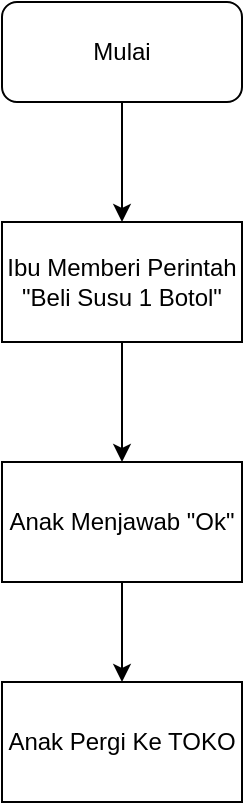 <mxfile version="18.1.1" type="github">
  <diagram id="C5RBs43oDa-KdzZeNtuy" name="Page-1">
    <mxGraphModel dx="868" dy="482" grid="1" gridSize="10" guides="1" tooltips="1" connect="1" arrows="1" fold="1" page="1" pageScale="1" pageWidth="827" pageHeight="1169" math="0" shadow="0">
      <root>
        <mxCell id="WIyWlLk6GJQsqaUBKTNV-0" />
        <mxCell id="WIyWlLk6GJQsqaUBKTNV-1" parent="WIyWlLk6GJQsqaUBKTNV-0" />
        <mxCell id="HpINZ7x4jDmkGGu_iMGk-4" value="" style="edgeStyle=orthogonalEdgeStyle;rounded=0;orthogonalLoop=1;jettySize=auto;html=1;" edge="1" parent="WIyWlLk6GJQsqaUBKTNV-1" source="HpINZ7x4jDmkGGu_iMGk-0" target="HpINZ7x4jDmkGGu_iMGk-1">
          <mxGeometry relative="1" as="geometry" />
        </mxCell>
        <mxCell id="HpINZ7x4jDmkGGu_iMGk-0" value="Mulai" style="rounded=1;whiteSpace=wrap;html=1;" vertex="1" parent="WIyWlLk6GJQsqaUBKTNV-1">
          <mxGeometry x="220" y="70" width="120" height="50" as="geometry" />
        </mxCell>
        <mxCell id="HpINZ7x4jDmkGGu_iMGk-5" value="" style="edgeStyle=orthogonalEdgeStyle;rounded=0;orthogonalLoop=1;jettySize=auto;html=1;" edge="1" parent="WIyWlLk6GJQsqaUBKTNV-1" source="HpINZ7x4jDmkGGu_iMGk-1" target="HpINZ7x4jDmkGGu_iMGk-2">
          <mxGeometry relative="1" as="geometry" />
        </mxCell>
        <mxCell id="HpINZ7x4jDmkGGu_iMGk-1" value="Ibu Memberi Perintah &quot;Beli Susu 1 Botol&quot;" style="rounded=0;whiteSpace=wrap;html=1;" vertex="1" parent="WIyWlLk6GJQsqaUBKTNV-1">
          <mxGeometry x="220" y="180" width="120" height="60" as="geometry" />
        </mxCell>
        <mxCell id="HpINZ7x4jDmkGGu_iMGk-6" value="" style="edgeStyle=orthogonalEdgeStyle;rounded=0;orthogonalLoop=1;jettySize=auto;html=1;" edge="1" parent="WIyWlLk6GJQsqaUBKTNV-1" source="HpINZ7x4jDmkGGu_iMGk-2" target="HpINZ7x4jDmkGGu_iMGk-3">
          <mxGeometry relative="1" as="geometry" />
        </mxCell>
        <mxCell id="HpINZ7x4jDmkGGu_iMGk-2" value="Anak Menjawab &quot;Ok&quot;" style="rounded=0;whiteSpace=wrap;html=1;" vertex="1" parent="WIyWlLk6GJQsqaUBKTNV-1">
          <mxGeometry x="220" y="300" width="120" height="60" as="geometry" />
        </mxCell>
        <mxCell id="HpINZ7x4jDmkGGu_iMGk-3" value="Anak Pergi Ke TOKO" style="rounded=0;whiteSpace=wrap;html=1;" vertex="1" parent="WIyWlLk6GJQsqaUBKTNV-1">
          <mxGeometry x="220" y="410" width="120" height="60" as="geometry" />
        </mxCell>
      </root>
    </mxGraphModel>
  </diagram>
</mxfile>
